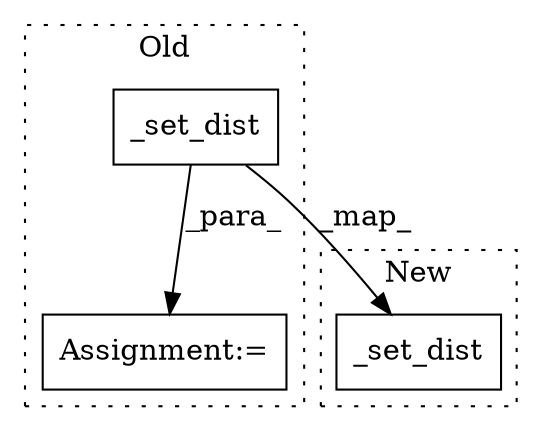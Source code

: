 digraph G {
subgraph cluster0 {
1 [label="_set_dist" a="32" s="4123,4138" l="10,1" shape="box"];
3 [label="Assignment:=" a="7" s="4117" l="1" shape="box"];
label = "Old";
style="dotted";
}
subgraph cluster1 {
2 [label="_set_dist" a="32" s="3919,3934" l="10,1" shape="box"];
label = "New";
style="dotted";
}
1 -> 3 [label="_para_"];
1 -> 2 [label="_map_"];
}
